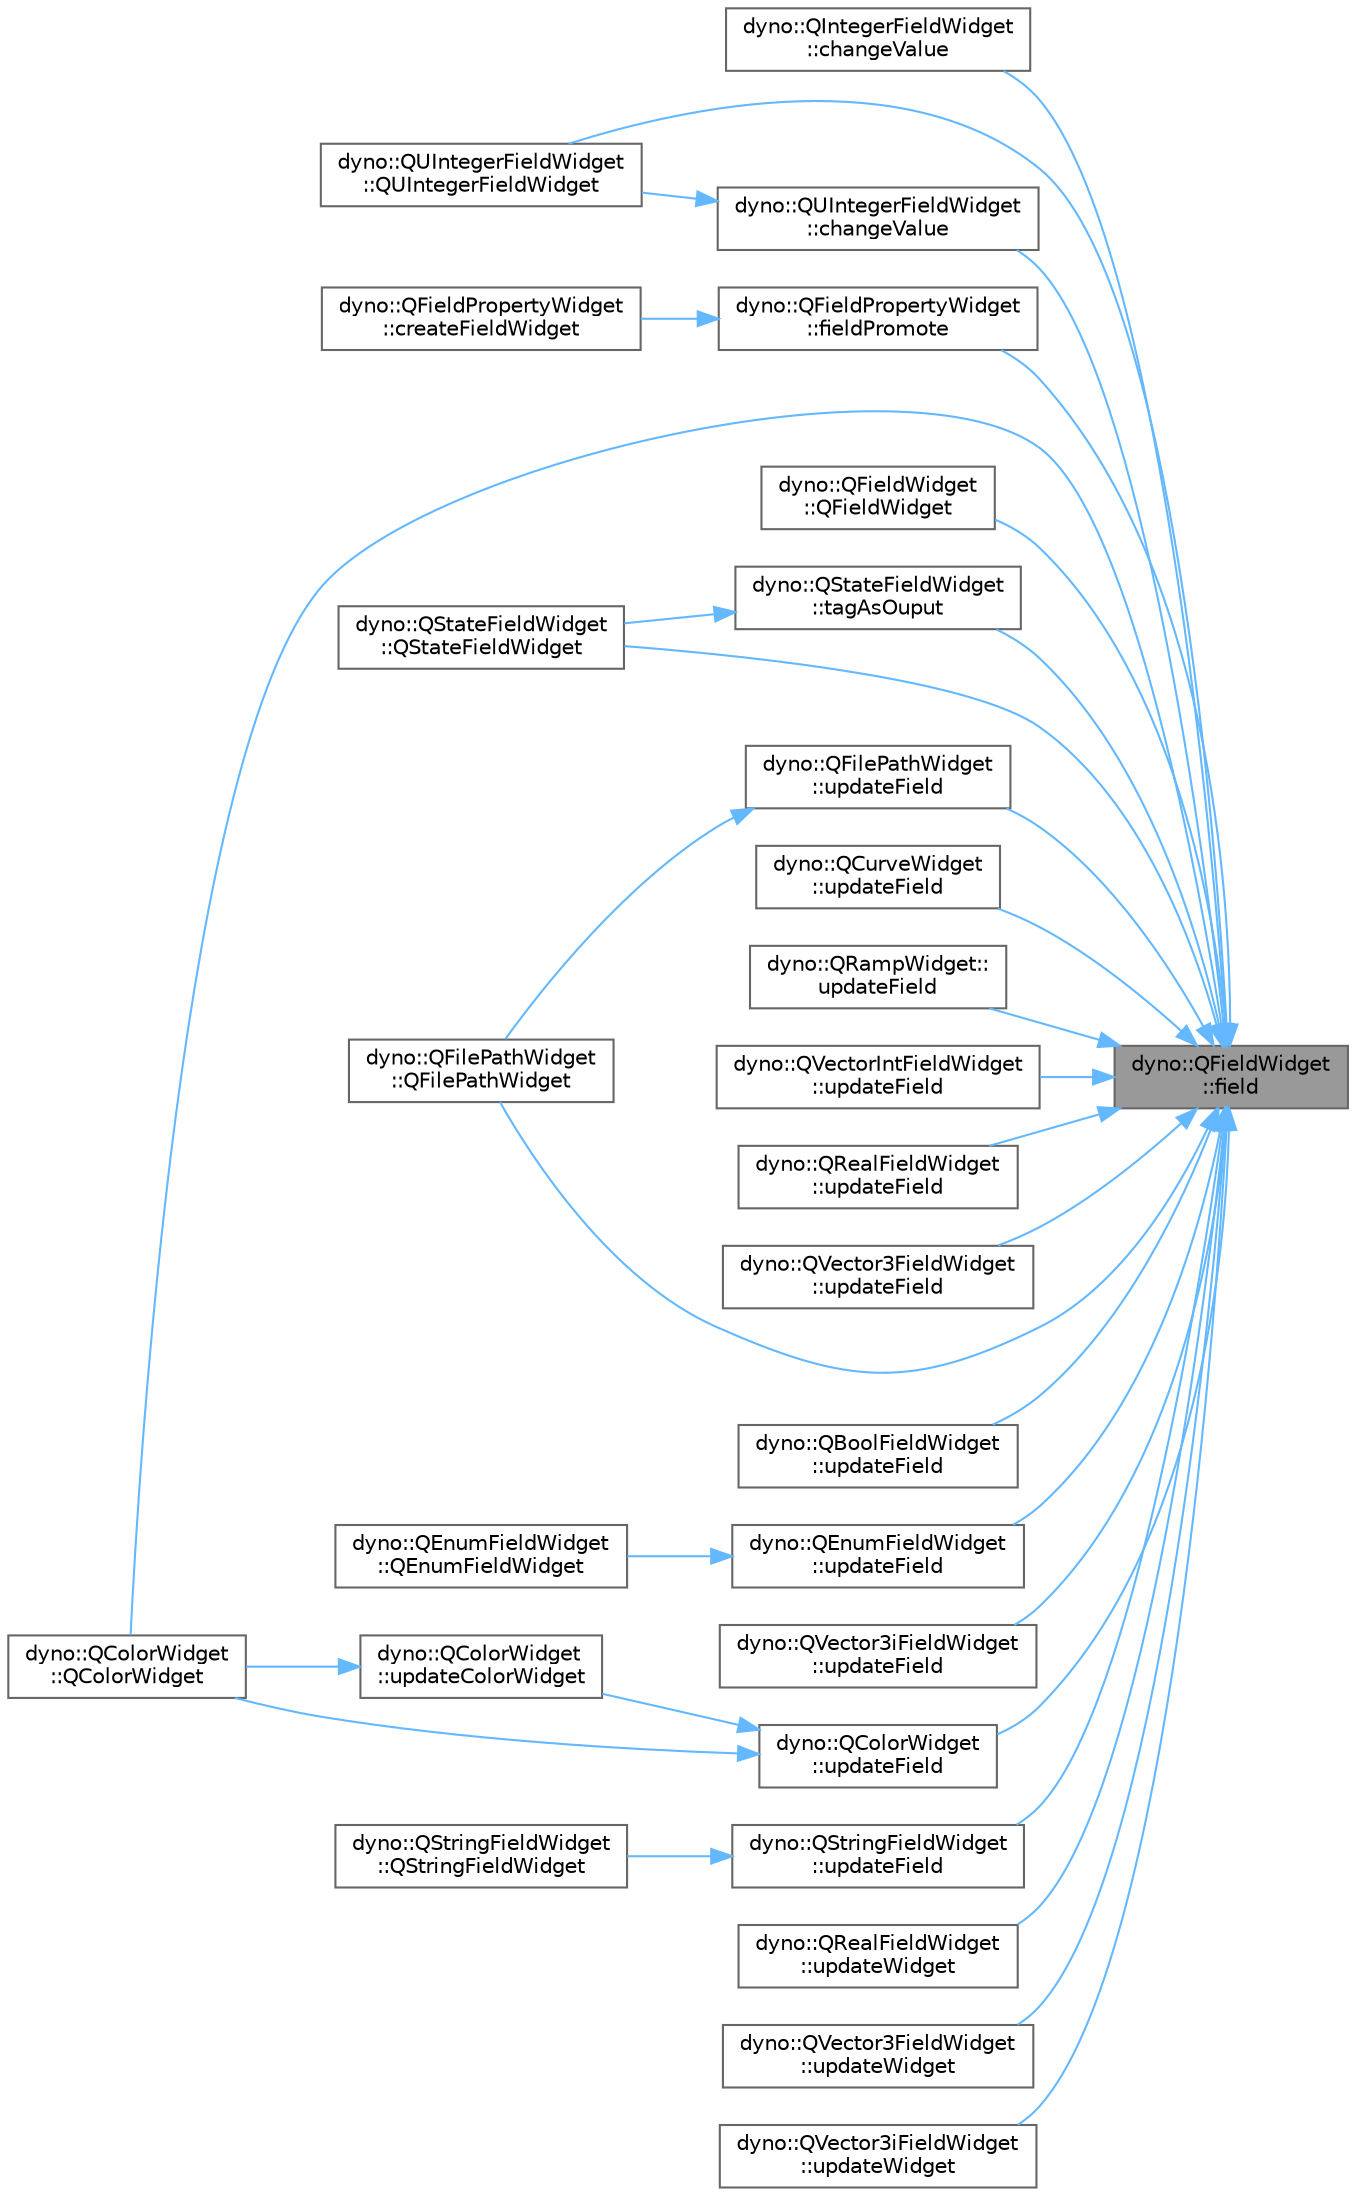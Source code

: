 digraph "dyno::QFieldWidget::field"
{
 // LATEX_PDF_SIZE
  bgcolor="transparent";
  edge [fontname=Helvetica,fontsize=10,labelfontname=Helvetica,labelfontsize=10];
  node [fontname=Helvetica,fontsize=10,shape=box,height=0.2,width=0.4];
  rankdir="RL";
  Node1 [id="Node000001",label="dyno::QFieldWidget\l::field",height=0.2,width=0.4,color="gray40", fillcolor="grey60", style="filled", fontcolor="black",tooltip=" "];
  Node1 -> Node2 [id="edge1_Node000001_Node000002",dir="back",color="steelblue1",style="solid",tooltip=" "];
  Node2 [id="Node000002",label="dyno::QIntegerFieldWidget\l::changeValue",height=0.2,width=0.4,color="grey40", fillcolor="white", style="filled",URL="$classdyno_1_1_q_integer_field_widget.html#a079b142de1d05bce41aa342db700e04c",tooltip=" "];
  Node1 -> Node3 [id="edge2_Node000001_Node000003",dir="back",color="steelblue1",style="solid",tooltip=" "];
  Node3 [id="Node000003",label="dyno::QUIntegerFieldWidget\l::changeValue",height=0.2,width=0.4,color="grey40", fillcolor="white", style="filled",URL="$classdyno_1_1_q_u_integer_field_widget.html#a3765ef4f741ea13b60bc4d505f35a3f7",tooltip=" "];
  Node3 -> Node4 [id="edge3_Node000003_Node000004",dir="back",color="steelblue1",style="solid",tooltip=" "];
  Node4 [id="Node000004",label="dyno::QUIntegerFieldWidget\l::QUIntegerFieldWidget",height=0.2,width=0.4,color="grey40", fillcolor="white", style="filled",URL="$classdyno_1_1_q_u_integer_field_widget.html#a7ec4f33986fa2ed4169ff4ce4b320bff",tooltip=" "];
  Node1 -> Node5 [id="edge4_Node000001_Node000005",dir="back",color="steelblue1",style="solid",tooltip=" "];
  Node5 [id="Node000005",label="dyno::QFieldPropertyWidget\l::fieldPromote",height=0.2,width=0.4,color="grey40", fillcolor="white", style="filled",URL="$classdyno_1_1_q_field_property_widget.html#a93415ead138e587a423b3b61657ab441",tooltip=" "];
  Node5 -> Node6 [id="edge5_Node000005_Node000006",dir="back",color="steelblue1",style="solid",tooltip=" "];
  Node6 [id="Node000006",label="dyno::QFieldPropertyWidget\l::createFieldWidget",height=0.2,width=0.4,color="grey40", fillcolor="white", style="filled",URL="$classdyno_1_1_q_field_property_widget.html#a9c69595bb82d5eb9fdf6d6d2a00b7c22",tooltip=" "];
  Node1 -> Node7 [id="edge6_Node000001_Node000007",dir="back",color="steelblue1",style="solid",tooltip=" "];
  Node7 [id="Node000007",label="dyno::QColorWidget\l::QColorWidget",height=0.2,width=0.4,color="grey40", fillcolor="white", style="filled",URL="$classdyno_1_1_q_color_widget.html#a08be8c6a33f48c0e348d408387146793",tooltip=" "];
  Node1 -> Node8 [id="edge7_Node000001_Node000008",dir="back",color="steelblue1",style="solid",tooltip=" "];
  Node8 [id="Node000008",label="dyno::QFieldWidget\l::QFieldWidget",height=0.2,width=0.4,color="grey40", fillcolor="white", style="filled",URL="$classdyno_1_1_q_field_widget.html#ada09fd8d5468822bc75edf3e99143d3b",tooltip=" "];
  Node1 -> Node9 [id="edge8_Node000001_Node000009",dir="back",color="steelblue1",style="solid",tooltip=" "];
  Node9 [id="Node000009",label="dyno::QFilePathWidget\l::QFilePathWidget",height=0.2,width=0.4,color="grey40", fillcolor="white", style="filled",URL="$classdyno_1_1_q_file_path_widget.html#a277633bbab5f43e85b8c7096400346ac",tooltip=" "];
  Node1 -> Node10 [id="edge9_Node000001_Node000010",dir="back",color="steelblue1",style="solid",tooltip=" "];
  Node10 [id="Node000010",label="dyno::QStateFieldWidget\l::QStateFieldWidget",height=0.2,width=0.4,color="grey40", fillcolor="white", style="filled",URL="$classdyno_1_1_q_state_field_widget.html#a56491a621bb891f8b2f77ec6bef5779b",tooltip=" "];
  Node1 -> Node4 [id="edge10_Node000001_Node000004",dir="back",color="steelblue1",style="solid",tooltip=" "];
  Node1 -> Node11 [id="edge11_Node000001_Node000011",dir="back",color="steelblue1",style="solid",tooltip=" "];
  Node11 [id="Node000011",label="dyno::QStateFieldWidget\l::tagAsOuput",height=0.2,width=0.4,color="grey40", fillcolor="white", style="filled",URL="$classdyno_1_1_q_state_field_widget.html#a2724c720635e237ec90a917bce7dd22c",tooltip=" "];
  Node11 -> Node10 [id="edge12_Node000011_Node000010",dir="back",color="steelblue1",style="solid",tooltip=" "];
  Node1 -> Node12 [id="edge13_Node000001_Node000012",dir="back",color="steelblue1",style="solid",tooltip=" "];
  Node12 [id="Node000012",label="dyno::QCurveWidget\l::updateField",height=0.2,width=0.4,color="grey40", fillcolor="white", style="filled",URL="$classdyno_1_1_q_curve_widget.html#a3dd27e89c7e13da3c1f1e460385dd317",tooltip=" "];
  Node1 -> Node13 [id="edge14_Node000001_Node000013",dir="back",color="steelblue1",style="solid",tooltip=" "];
  Node13 [id="Node000013",label="dyno::QRampWidget::\lupdateField",height=0.2,width=0.4,color="grey40", fillcolor="white", style="filled",URL="$classdyno_1_1_q_ramp_widget.html#a94be0d3433b556a79d41795b5c16549f",tooltip=" "];
  Node1 -> Node14 [id="edge15_Node000001_Node000014",dir="back",color="steelblue1",style="solid",tooltip=" "];
  Node14 [id="Node000014",label="dyno::QVectorIntFieldWidget\l::updateField",height=0.2,width=0.4,color="grey40", fillcolor="white", style="filled",URL="$classdyno_1_1_q_vector_int_field_widget.html#a55a54805dd9c2b0566549d0e4948cfc5",tooltip=" "];
  Node1 -> Node15 [id="edge16_Node000001_Node000015",dir="back",color="steelblue1",style="solid",tooltip=" "];
  Node15 [id="Node000015",label="dyno::QRealFieldWidget\l::updateField",height=0.2,width=0.4,color="grey40", fillcolor="white", style="filled",URL="$classdyno_1_1_q_real_field_widget.html#ab204e00f4063cc18030dc449edafe1f4",tooltip=" "];
  Node1 -> Node16 [id="edge17_Node000001_Node000016",dir="back",color="steelblue1",style="solid",tooltip=" "];
  Node16 [id="Node000016",label="dyno::QVector3FieldWidget\l::updateField",height=0.2,width=0.4,color="grey40", fillcolor="white", style="filled",URL="$classdyno_1_1_q_vector3_field_widget.html#abecbc393022b1758cdb7756e4313a8ca",tooltip=" "];
  Node1 -> Node17 [id="edge18_Node000001_Node000017",dir="back",color="steelblue1",style="solid",tooltip=" "];
  Node17 [id="Node000017",label="dyno::QEnumFieldWidget\l::updateField",height=0.2,width=0.4,color="grey40", fillcolor="white", style="filled",URL="$classdyno_1_1_q_enum_field_widget.html#aa7ba60861b7bb3d7fedc7effa08e18ce",tooltip=" "];
  Node17 -> Node18 [id="edge19_Node000017_Node000018",dir="back",color="steelblue1",style="solid",tooltip=" "];
  Node18 [id="Node000018",label="dyno::QEnumFieldWidget\l::QEnumFieldWidget",height=0.2,width=0.4,color="grey40", fillcolor="white", style="filled",URL="$classdyno_1_1_q_enum_field_widget.html#ac541d72e2c51dc5f7ab31454da452bde",tooltip=" "];
  Node1 -> Node19 [id="edge20_Node000001_Node000019",dir="back",color="steelblue1",style="solid",tooltip=" "];
  Node19 [id="Node000019",label="dyno::QBoolFieldWidget\l::updateField",height=0.2,width=0.4,color="grey40", fillcolor="white", style="filled",URL="$classdyno_1_1_q_bool_field_widget.html#a83981dc076b58481cb58bfa7a8886d02",tooltip=" "];
  Node1 -> Node20 [id="edge21_Node000001_Node000020",dir="back",color="steelblue1",style="solid",tooltip=" "];
  Node20 [id="Node000020",label="dyno::QColorWidget\l::updateField",height=0.2,width=0.4,color="grey40", fillcolor="white", style="filled",URL="$classdyno_1_1_q_color_widget.html#a860a3b84d0fc7b9499c0d3cbba4fda20",tooltip=" "];
  Node20 -> Node7 [id="edge22_Node000020_Node000007",dir="back",color="steelblue1",style="solid",tooltip=" "];
  Node20 -> Node21 [id="edge23_Node000020_Node000021",dir="back",color="steelblue1",style="solid",tooltip=" "];
  Node21 [id="Node000021",label="dyno::QColorWidget\l::updateColorWidget",height=0.2,width=0.4,color="grey40", fillcolor="white", style="filled",URL="$classdyno_1_1_q_color_widget.html#ab6b596a00dde58547bfcd8d5193e339a",tooltip=" "];
  Node21 -> Node7 [id="edge24_Node000021_Node000007",dir="back",color="steelblue1",style="solid",tooltip=" "];
  Node1 -> Node22 [id="edge25_Node000001_Node000022",dir="back",color="steelblue1",style="solid",tooltip=" "];
  Node22 [id="Node000022",label="dyno::QVector3iFieldWidget\l::updateField",height=0.2,width=0.4,color="grey40", fillcolor="white", style="filled",URL="$classdyno_1_1_q_vector3i_field_widget.html#a50acb58bb132336f48c264b79c07e727",tooltip=" "];
  Node1 -> Node23 [id="edge26_Node000001_Node000023",dir="back",color="steelblue1",style="solid",tooltip=" "];
  Node23 [id="Node000023",label="dyno::QStringFieldWidget\l::updateField",height=0.2,width=0.4,color="grey40", fillcolor="white", style="filled",URL="$classdyno_1_1_q_string_field_widget.html#ab0af5a47f1774e5e695ebafba06d9197",tooltip=" "];
  Node23 -> Node24 [id="edge27_Node000023_Node000024",dir="back",color="steelblue1",style="solid",tooltip=" "];
  Node24 [id="Node000024",label="dyno::QStringFieldWidget\l::QStringFieldWidget",height=0.2,width=0.4,color="grey40", fillcolor="white", style="filled",URL="$classdyno_1_1_q_string_field_widget.html#ac2a859eee209cc9f99dcd198d9ad2dcf",tooltip=" "];
  Node1 -> Node25 [id="edge28_Node000001_Node000025",dir="back",color="steelblue1",style="solid",tooltip=" "];
  Node25 [id="Node000025",label="dyno::QFilePathWidget\l::updateField",height=0.2,width=0.4,color="grey40", fillcolor="white", style="filled",URL="$classdyno_1_1_q_file_path_widget.html#a3e8dab4911f4a29e6ecddf33938c61ef",tooltip=" "];
  Node25 -> Node9 [id="edge29_Node000025_Node000009",dir="back",color="steelblue1",style="solid",tooltip=" "];
  Node1 -> Node26 [id="edge30_Node000001_Node000026",dir="back",color="steelblue1",style="solid",tooltip=" "];
  Node26 [id="Node000026",label="dyno::QRealFieldWidget\l::updateWidget",height=0.2,width=0.4,color="grey40", fillcolor="white", style="filled",URL="$classdyno_1_1_q_real_field_widget.html#a9fd2f6a6432b46aecb77d00b4656d44c",tooltip=" "];
  Node1 -> Node27 [id="edge31_Node000001_Node000027",dir="back",color="steelblue1",style="solid",tooltip=" "];
  Node27 [id="Node000027",label="dyno::QVector3FieldWidget\l::updateWidget",height=0.2,width=0.4,color="grey40", fillcolor="white", style="filled",URL="$classdyno_1_1_q_vector3_field_widget.html#afac363130830ce245eadaf681c367aa1",tooltip=" "];
  Node1 -> Node28 [id="edge32_Node000001_Node000028",dir="back",color="steelblue1",style="solid",tooltip=" "];
  Node28 [id="Node000028",label="dyno::QVector3iFieldWidget\l::updateWidget",height=0.2,width=0.4,color="grey40", fillcolor="white", style="filled",URL="$classdyno_1_1_q_vector3i_field_widget.html#a13ca533fe45c18230c7a267ecc3fe43c",tooltip=" "];
}
